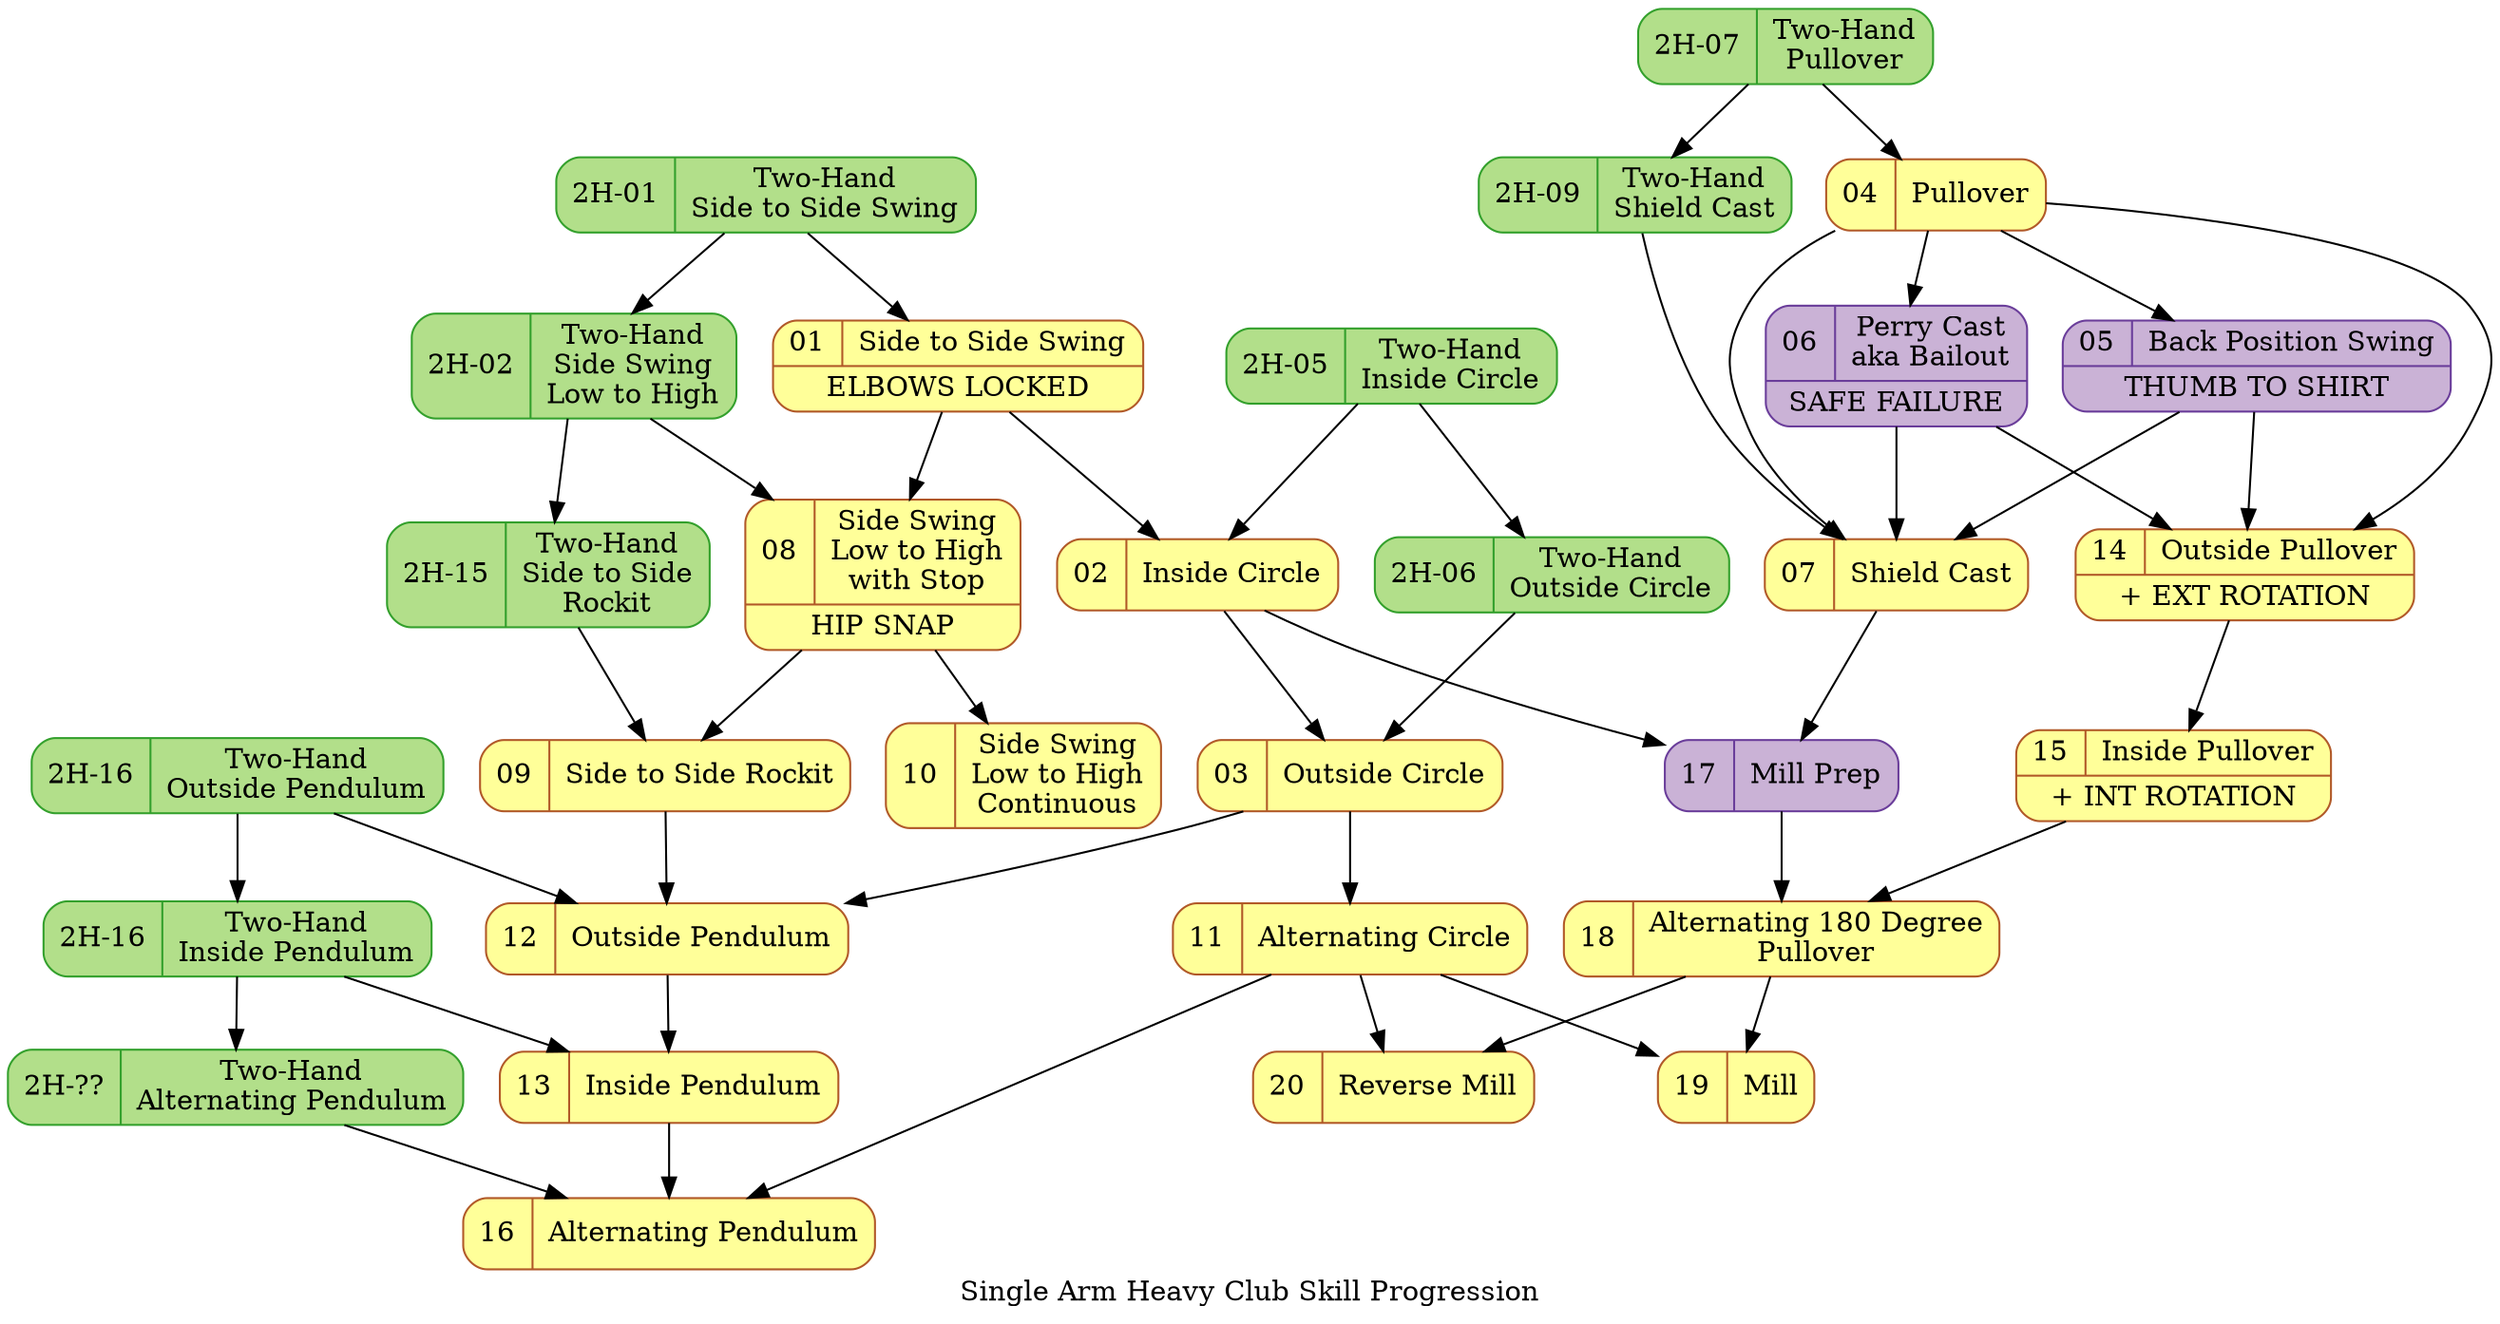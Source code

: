 digraph kb_progression {
  // Single Arm Heavy Club Skill Progression Diagram © 2023
  // by dznz using knowledge from Mark Wildman is licensed
  // under CC BY-NC-SA 4.0 
  // http://creativecommons.org/licenses/by-nc-sa/4.0/
  label="Single Arm Heavy Club Skill Progression"
  node [colorscheme="paired12"]
  node [shape=record]
  node [style="rounded,filled"]
  node [color=12, fillcolor=11]

  subgraph warmup {
    node [color=8, fillcolor=7]
  }

  subgraph aux {
    node [color=10, fillcolor=9]
    mov_backs2s, mov_perry, mov_millprep
  }

  // Movements external to this diagram
  subgraph ext {
    node [color=4, fillcolor=3]
    ext_2h_s2s, ext_2h_sideswingl2h, ext_2h_sc, ext_2h_pullover
    ext_2h_s2srockit
    ext_2h_incircle, ext_2h_outcircle
    ext_2h_outpend, ext_2h_inpend, ext_2h_altpend
  }

  ext_2h_s2s [label="{{2H-01|Two-Hand\nSide to Side Swing}}"]
  ext_2h_incircle [label="{{2H-05|Two-Hand\nInside Circle}}"]
  ext_2h_outcircle [label="{{2H-06|Two-Hand\nOutside Circle}}"]
  ext_2h_sc [label="{{2H-09|Two-Hand\nShield Cast}}"]
  ext_2h_sideswingl2h [label="{{2H-02|Two-Hand\nSide Swing\nLow to High}}" ]
  ext_2h_s2srockit [label="{{2H-15|Two-Hand\nSide to Side\nRockit}}"                         URL=""];
  ext_2h_pullover [label="{{2H-07|Two-Hand\nPullover}}" URL="https://www.youtube.com/watch?v=jpIn1Sumg78&list=PLk4oYPJ7TXKiueHS7UMPv-DxNMK6UELds&index=7"]
  ext_2h_outpend [label="{{2H-16|Two-Hand\nOutside Pendulum}}"]
  ext_2h_inpend [label="{{2H-16|Two-Hand\nInside Pendulum}}"]
  ext_2h_altpend [label="{{2H-??|Two-Hand\nAlternating Pendulum}}" URL="https://www.youtube.com/watch?v=GULjXPS_ba4"]
  
  mov_s2s               [label="{{01|Side to Side Swing}|ELBOWS LOCKED}"         URL="https://www.youtube.com/watch?v=cosgyt2BQG4&list=PLk4oYPJ7TXKgCH_TpdUCNs2-m5ZCqx-Pw"];
  mov_incircle          [label="{{02|Inside Circle}}"                           URL="https://www.youtube.com/watch?v=-gtRj1KEUmw"];
  mov_outcircle         [label="{{03|Outside Circle}}"                           URL="https://www.youtube.com/watch?v=Mf2QuZvRtQ4&list=PLk4oYPJ7TXKgCH_TpdUCNs2-m5ZCqx-Pw&index=2"];
  mov_pullover          [label="{{04|Pullover}}"                                 URL="https://www.youtube.com/watch?v=HHT6TrTLJM8"];
  mov_backs2s           [label="{{05|Back Position Swing}|THUMB TO SHIRT}"                      URL="https://www.youtube.com/watch?v=sxePeWDR1U0"];
  mov_perry             [label="{{06|Perry Cast\naka Bailout}|SAFE FAILURE}" URL="https://www.youtube.com/watch?v=FpUecSrX_AI&list=PLk4oYPJ7TXKgCH_TpdUCNs2-m5ZCqx-Pw&index=3"];
  mov_sc                [label="{{07|Shield Cast}}"                         URL="https://www.youtube.com/watch?v=huwc0g3yLWk&list=PLk4oYPJ7TXKgCH_TpdUCNs2-m5ZCqx-Pw&index=4"];
  mov_sideswingl2h      [label="{{08|Side Swing\nLow to High\nwith Stop}|HIP SNAP}"                         URL="https://www.youtube.com/watch?v=huwc0g3yLWk&list=PLk4oYPJ7TXKgCH_TpdUCNs2-m5ZCqx-Pw&index=5"];
  mov_s2srockit         [label="{{09|Side to Side Rockit}}"                         URL="https://www.youtube.com/watch?v=I26O1ct_hik&list=PLk4oYPJ7TXKgCH_TpdUCNs2-m5ZCqx-Pw&index=6"];
  mov_sideswingl2hcont  [label="{{10|Side Swing\nLow to High\nContinuous}}"                         URL="https://www.youtube.com/watch?v=I26O1ct_hik&list=PLk4oYPJ7TXKgCH_TpdUCNs2-m5ZCqx-Pw&index=7"];
  mov_altcircle         [label="{{11|Alternating Circle}}"                         URL="https://www.youtube.com/watch?v=I26O1ct_hik&list=PLk4oYPJ7TXKgCH_TpdUCNs2-m5ZCqx-Pw&index=8"];
  mov_outpend           [label="{{12|Outside Pendulum}}"                         URL="https://www.youtube.com/watch?v=I26O1ct_hik&list=PLk4oYPJ7TXKgCH_TpdUCNs2-m5ZCqx-Pw&index=9"];
  mov_inpend            [label="{{13|Inside Pendulum}}"                         URL="https://www.youtube.com/watch?v=I26O1ct_hik&list=PLk4oYPJ7TXKgCH_TpdUCNs2-m5ZCqx-Pw&index=10"];
  mov_outpull           [label="{{14|Outside Pullover}|+ EXT ROTATION}"                         URL="https://www.youtube.com/watch?v=sJ5XCgdCMx8&list=PLk4oYPJ7TXKgCH_TpdUCNs2-m5ZCqx-Pw&index=14"];
  mov_inpull            [label="{{15|Inside Pullover}|+ INT ROTATION}"                         URL="https://www.youtube.com/watch?v=sJ5XCgdCMx8&list=PLk4oYPJ7TXKgCH_TpdUCNs2-m5ZCqx-Pw&index=15"];
  mov_altpend           [label="{{16|Alternating Pendulum}}"                         URL="https://www.youtube.com/watch?v=I26O1ct_hik&list=PLk4oYPJ7TXKgCH_TpdUCNs2-m5ZCqx-Pw&index=16"];
  mov_millprep          [label="{{17|Mill Prep}}"                                     URL="https://www.youtube.com/watch?v=I26O1ct_hik&list=PLk4oYPJ7TXKgCH_TpdUCNs2-m5ZCqx-Pw&index=17"];
  mov_alt180pull        [label="{{18|Alternating 180 Degree\nPullover}}"                      URL="https://www.youtube.com/watch?v=I26O1ct_hik&list=PLk4oYPJ7TXKgCH_TpdUCNs2-m5ZCqx-Pw&index=18"];
  mov_mill              [label="{{19|Mill}}"                                          URL="https://www.youtube.com/watch?v=I26O1ct_hik&list=PLk4oYPJ7TXKgCH_TpdUCNs2-m5ZCqx-Pw&index=19"];
  mov_revmill           [label="{{20|Reverse Mill}}"                                  URL="https://www.youtube.com/watch?v=I26O1ct_hik&list=PLk4oYPJ7TXKgCH_TpdUCNs2-m5ZCqx-Pw&index=20"];

  // external skill links
  ext_2h_s2s -> ext_2h_sideswingl2h -> ext_2h_s2srockit;
  ext_2h_outpend -> ext_2h_inpend -> ext_2h_altpend;
  ext_2h_incircle -> ext_2h_outcircle;
  ext_2h_pullover -> ext_2h_sc;

  // external skill dependencies
  ext_2h_s2s -> mov_s2s;
  ext_2h_incircle -> mov_incircle;
  ext_2h_outcircle -> mov_outcircle;
  ext_2h_sc -> mov_sc;
  ext_2h_pullover -> mov_pullover;
  ext_2h_sideswingl2h -> mov_sideswingl2h;
  ext_2h_s2srockit -> mov_s2srockit;
  ext_2h_outpend -> mov_outpend;
  ext_2h_inpend -> mov_inpend;
  ext_2h_altpend -> mov_altpend;

  mov_s2s -> mov_sideswingl2h;
  mov_s2s -> mov_incircle;
  mov_incircle -> mov_outcircle;
  mov_sideswingl2h -> mov_s2srockit;
  mov_s2srockit -> mov_outpend;
  mov_outcircle -> mov_outpend;
  mov_sideswingl2h -> mov_sideswingl2hcont;
  mov_outcircle -> mov_altcircle;
  mov_outpend -> mov_inpend -> mov_altpend;
  mov_pullover -> mov_sc;
  mov_pullover -> mov_backs2s -> mov_sc;
  mov_pullover -> mov_perry -> mov_sc;
  mov_backs2s -> mov_outpull;
  mov_perry -> mov_outpull;
  mov_pullover -> mov_outpull;
  mov_outpull -> mov_inpull;
  mov_incircle -> mov_millprep;
  mov_sc -> mov_millprep;
  mov_millprep -> mov_alt180pull;
  mov_inpull -> mov_alt180pull;
  mov_alt180pull -> mov_mill;
  mov_altcircle -> mov_mill;
  mov_altcircle -> mov_revmill;
  mov_alt180pull -> mov_revmill;
  mov_altcircle -> mov_altpend;
}
